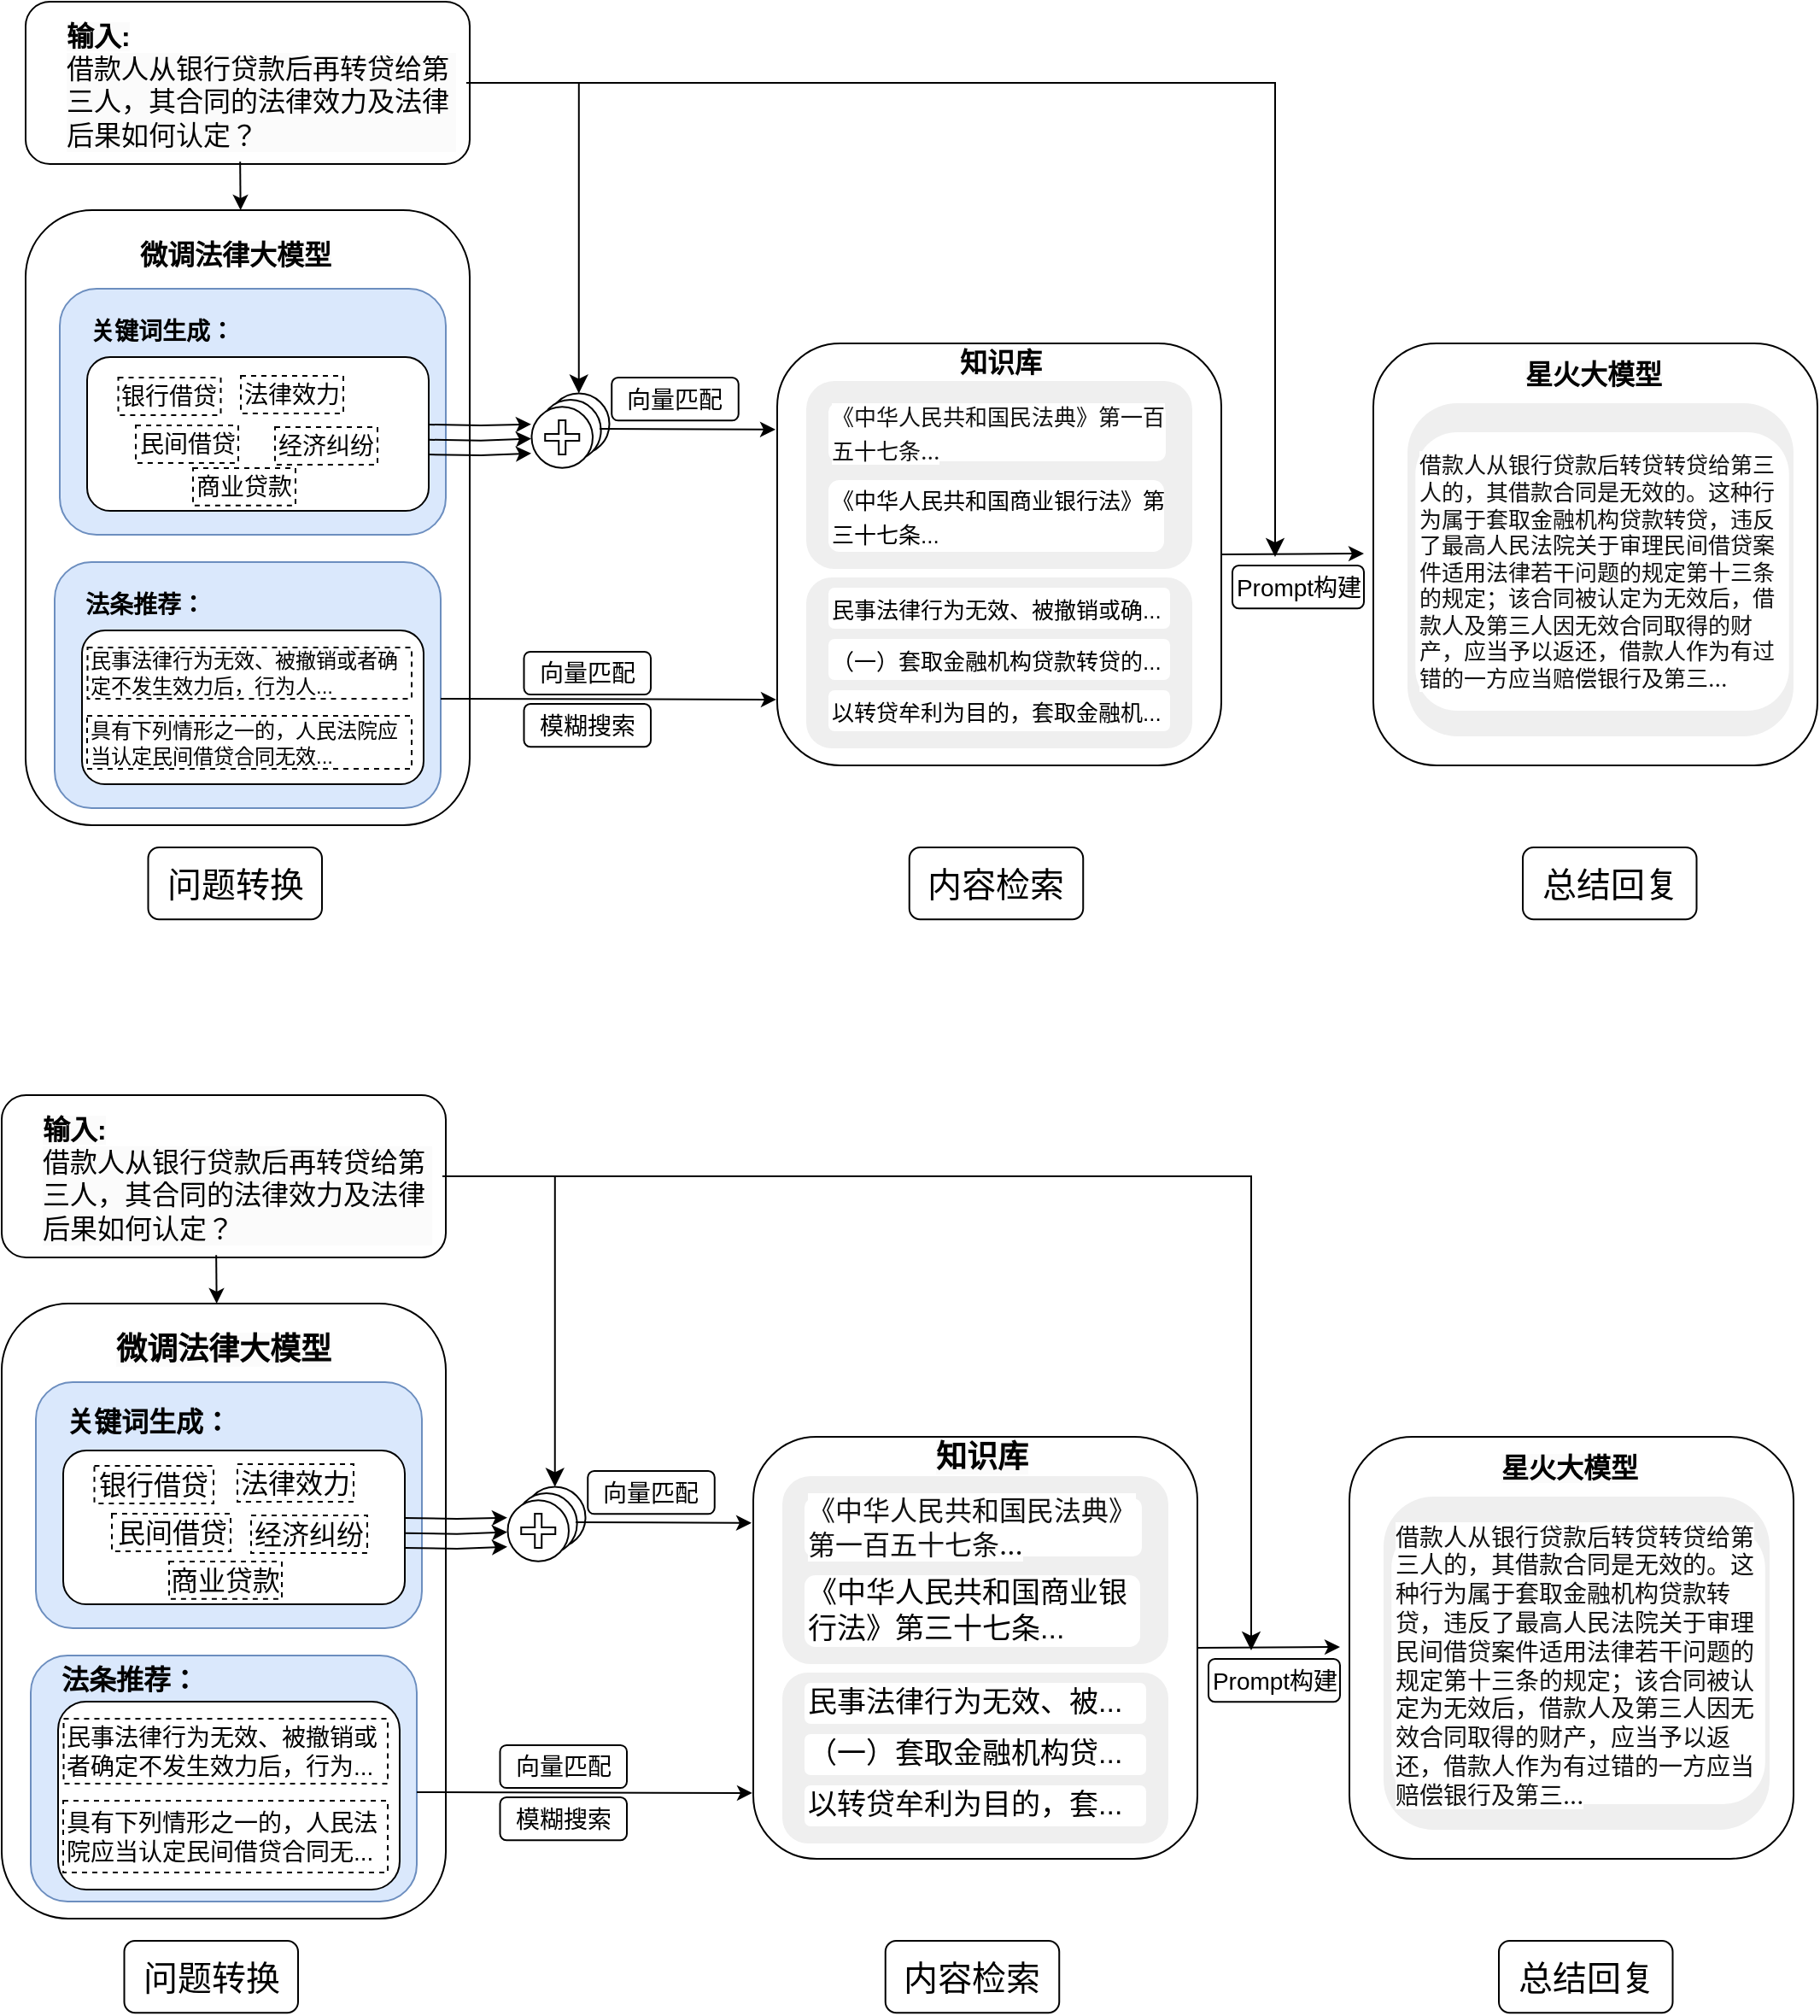<mxfile version="22.1.5" type="github">
  <diagram name="第 1 页" id="nlTGJhFRmkUIfn_ejTpT">
    <mxGraphModel dx="1179" dy="-1659" grid="1" gridSize="10" guides="1" tooltips="1" connect="1" arrows="1" fold="1" page="1" pageScale="1" pageWidth="827" pageHeight="1169" math="0" shadow="0">
      <root>
        <mxCell id="0" />
        <mxCell id="1" parent="0" />
        <mxCell id="XGfmZJ_rFbC4bp7J-RZ3-1" value="" style="ellipse;whiteSpace=wrap;html=1;aspect=fixed;" vertex="1" parent="1">
          <mxGeometry x="886" y="3559.25" width="35.75" height="35.75" as="geometry" />
        </mxCell>
        <mxCell id="XGfmZJ_rFbC4bp7J-RZ3-2" value="" style="ellipse;whiteSpace=wrap;html=1;aspect=fixed;" vertex="1" parent="1">
          <mxGeometry x="881.07" y="3563.03" width="35.75" height="35.75" as="geometry" />
        </mxCell>
        <mxCell id="XGfmZJ_rFbC4bp7J-RZ3-3" value="" style="rounded=1;whiteSpace=wrap;html=1;fontSize=16;align=left;" vertex="1" parent="1">
          <mxGeometry x="580" y="3330" width="260" height="95" as="geometry" />
        </mxCell>
        <mxCell id="XGfmZJ_rFbC4bp7J-RZ3-4" value="&lt;span style=&quot;color: rgb(0, 0, 0); font-family: Helvetica; font-size: 16px; font-style: normal; font-variant-ligatures: normal; font-variant-caps: normal; letter-spacing: normal; orphans: 2; text-align: left; text-indent: 0px; text-transform: none; widows: 2; word-spacing: 0px; -webkit-text-stroke-width: 0px; background-color: rgb(251, 251, 251); text-decoration-thickness: initial; text-decoration-style: initial; text-decoration-color: initial; float: none; display: inline !important;&quot;&gt;&lt;b&gt;输入:&lt;/b&gt;&lt;/span&gt;&lt;br style=&quot;border-color: var(--border-color); color: rgb(0, 0, 0); font-family: Helvetica; font-size: 16px; font-style: normal; font-variant-ligatures: normal; font-variant-caps: normal; font-weight: 400; letter-spacing: normal; orphans: 2; text-align: left; text-indent: 0px; text-transform: none; widows: 2; word-spacing: 0px; -webkit-text-stroke-width: 0px; background-color: rgb(251, 251, 251); text-decoration-thickness: initial; text-decoration-style: initial; text-decoration-color: initial;&quot;&gt;&lt;div style=&quot;border-color: var(--border-color); color: rgb(0, 0, 0); font-family: Helvetica; font-size: 16px; font-style: normal; font-variant-ligatures: normal; font-variant-caps: normal; font-weight: 400; letter-spacing: normal; orphans: 2; text-align: left; text-indent: 0px; text-transform: none; widows: 2; word-spacing: 0px; -webkit-text-stroke-width: 0px; background-color: rgb(251, 251, 251); text-decoration-thickness: initial; text-decoration-style: initial; text-decoration-color: initial;&quot;&gt;&lt;span style=&quot;border-color: var(--border-color); background-color: initial;&quot;&gt;借款人从银行贷款后再转贷给第三人，其合同的法律效力及法律后果如何认定？&lt;/span&gt;&lt;/div&gt;" style="text;whiteSpace=wrap;html=1;" vertex="1" parent="1">
          <mxGeometry x="602" y="3334" width="230" height="81" as="geometry" />
        </mxCell>
        <mxCell id="XGfmZJ_rFbC4bp7J-RZ3-5" value="" style="rounded=1;whiteSpace=wrap;html=1;fontSize=16;align=left;" vertex="1" parent="1">
          <mxGeometry x="580" y="3452" width="260" height="360" as="geometry" />
        </mxCell>
        <mxCell id="XGfmZJ_rFbC4bp7J-RZ3-6" value="&lt;span style=&quot;color: rgb(0, 0, 0); font-family: Helvetica; font-size: 16px; font-style: normal; font-variant-ligatures: normal; font-variant-caps: normal; letter-spacing: normal; orphans: 2; text-align: left; text-indent: 0px; text-transform: none; widows: 2; word-spacing: 0px; -webkit-text-stroke-width: 0px; background-color: rgb(251, 251, 251); text-decoration-thickness: initial; text-decoration-style: initial; text-decoration-color: initial; float: none; display: inline !important;&quot;&gt;&lt;b style=&quot;font-size: 16px;&quot;&gt;微调法律大模型&lt;br style=&quot;font-size: 16px;&quot;&gt;&lt;/b&gt;&lt;/span&gt;" style="text;whiteSpace=wrap;html=1;fontSize=16;" vertex="1" parent="1">
          <mxGeometry x="644.5" y="3462" width="121" height="35" as="geometry" />
        </mxCell>
        <mxCell id="XGfmZJ_rFbC4bp7J-RZ3-7" value="" style="rounded=1;whiteSpace=wrap;html=1;fontSize=16;align=left;fillColor=#dae8fc;strokeColor=#6c8ebf;" vertex="1" parent="1">
          <mxGeometry x="600" y="3498" width="226" height="144" as="geometry" />
        </mxCell>
        <mxCell id="XGfmZJ_rFbC4bp7J-RZ3-8" value="&lt;span style=&quot;color: rgb(0, 0, 0); font-family: Helvetica; font-size: 14px; font-style: normal; font-variant-ligatures: normal; font-variant-caps: normal; letter-spacing: normal; orphans: 2; text-align: left; text-indent: 0px; text-transform: none; widows: 2; word-spacing: 0px; -webkit-text-stroke-width: 0px; text-decoration-thickness: initial; text-decoration-style: initial; text-decoration-color: initial; float: none; display: inline !important;&quot;&gt;&lt;b style=&quot;font-size: 14px;&quot;&gt;关键词生成：&lt;br style=&quot;font-size: 14px;&quot;&gt;&lt;/b&gt;&lt;/span&gt;" style="text;whiteSpace=wrap;html=1;fontSize=14;labelBackgroundColor=none;" vertex="1" parent="1">
          <mxGeometry x="616" y="3508" width="90" height="30" as="geometry" />
        </mxCell>
        <mxCell id="XGfmZJ_rFbC4bp7J-RZ3-9" style="edgeStyle=orthogonalEdgeStyle;rounded=0;orthogonalLoop=1;jettySize=auto;html=1;exitX=1;exitY=0.25;exitDx=0;exitDy=0;" edge="1" parent="1">
          <mxGeometry relative="1" as="geometry">
            <mxPoint x="876" y="3577.333" as="targetPoint" />
            <mxPoint x="816" y="3577.5" as="sourcePoint" />
          </mxGeometry>
        </mxCell>
        <mxCell id="XGfmZJ_rFbC4bp7J-RZ3-10" value="" style="rounded=1;whiteSpace=wrap;html=1;fontSize=16;align=left;" vertex="1" parent="1">
          <mxGeometry x="616" y="3538" width="200" height="90" as="geometry" />
        </mxCell>
        <mxCell id="XGfmZJ_rFbC4bp7J-RZ3-11" value="银行借贷" style="rounded=0;whiteSpace=wrap;html=1;dashed=1;fontSize=14;" vertex="1" parent="1">
          <mxGeometry x="634.25" y="3550.03" width="60" height="21.94" as="geometry" />
        </mxCell>
        <mxCell id="XGfmZJ_rFbC4bp7J-RZ3-12" value="法律效力" style="rounded=0;whiteSpace=wrap;html=1;dashed=1;fontSize=14;" vertex="1" parent="1">
          <mxGeometry x="706" y="3549.03" width="60" height="21.94" as="geometry" />
        </mxCell>
        <mxCell id="XGfmZJ_rFbC4bp7J-RZ3-13" value="民间借贷" style="rounded=0;whiteSpace=wrap;html=1;dashed=1;fontSize=14;" vertex="1" parent="1">
          <mxGeometry x="644.5" y="3578" width="60" height="21.94" as="geometry" />
        </mxCell>
        <mxCell id="XGfmZJ_rFbC4bp7J-RZ3-14" value="经济纠纷" style="rounded=0;whiteSpace=wrap;html=1;dashed=1;fontSize=14;" vertex="1" parent="1">
          <mxGeometry x="726" y="3579" width="60" height="21.94" as="geometry" />
        </mxCell>
        <mxCell id="XGfmZJ_rFbC4bp7J-RZ3-15" value="" style="rounded=1;whiteSpace=wrap;html=1;fontSize=16;align=left;fillColor=#dae8fc;strokeColor=#6c8ebf;" vertex="1" parent="1">
          <mxGeometry x="597" y="3658" width="226" height="144" as="geometry" />
        </mxCell>
        <mxCell id="XGfmZJ_rFbC4bp7J-RZ3-16" value="&lt;span style=&quot;color: rgb(0, 0, 0); font-family: Helvetica; font-size: 14px; font-style: normal; font-variant-ligatures: normal; font-variant-caps: normal; letter-spacing: normal; orphans: 2; text-align: left; text-indent: 0px; text-transform: none; widows: 2; word-spacing: 0px; -webkit-text-stroke-width: 0px; text-decoration-thickness: initial; text-decoration-style: initial; text-decoration-color: initial; float: none; display: inline !important;&quot;&gt;&lt;b style=&quot;font-size: 14px;&quot;&gt;法条推荐：&lt;br style=&quot;font-size: 14px;&quot;&gt;&lt;/b&gt;&lt;/span&gt;" style="text;whiteSpace=wrap;html=1;fontSize=14;labelBackgroundColor=none;" vertex="1" parent="1">
          <mxGeometry x="613" y="3668" width="90" height="30" as="geometry" />
        </mxCell>
        <mxCell id="XGfmZJ_rFbC4bp7J-RZ3-17" value="" style="rounded=1;whiteSpace=wrap;html=1;fontSize=16;align=left;" vertex="1" parent="1">
          <mxGeometry x="613" y="3698" width="200" height="90" as="geometry" />
        </mxCell>
        <mxCell id="XGfmZJ_rFbC4bp7J-RZ3-18" value="民事法律行为无效、被撤销或者确定不发生效力后，行为人..." style="rounded=0;whiteSpace=wrap;html=1;dashed=1;fontSize=12;align=left;" vertex="1" parent="1">
          <mxGeometry x="616.25" y="3708" width="189.75" height="30" as="geometry" />
        </mxCell>
        <mxCell id="XGfmZJ_rFbC4bp7J-RZ3-19" value="具有下列情形之一的，人民法院应当认定民间借贷合同无效..." style="rounded=0;whiteSpace=wrap;html=1;dashed=1;fontSize=12;align=left;" vertex="1" parent="1">
          <mxGeometry x="616" y="3748" width="190" height="31" as="geometry" />
        </mxCell>
        <mxCell id="XGfmZJ_rFbC4bp7J-RZ3-20" value="商业贷款" style="rounded=0;whiteSpace=wrap;html=1;dashed=1;fontSize=14;" vertex="1" parent="1">
          <mxGeometry x="678" y="3602.94" width="60" height="21.94" as="geometry" />
        </mxCell>
        <mxCell id="XGfmZJ_rFbC4bp7J-RZ3-21" value="" style="rounded=1;whiteSpace=wrap;html=1;fontSize=16;align=left;" vertex="1" parent="1">
          <mxGeometry x="1020" y="3530" width="260" height="247" as="geometry" />
        </mxCell>
        <mxCell id="XGfmZJ_rFbC4bp7J-RZ3-22" value="&lt;span style=&quot;color: rgb(0, 0, 0); font-family: Helvetica; font-size: 16px; font-style: normal; font-variant-ligatures: normal; font-variant-caps: normal; letter-spacing: normal; orphans: 2; text-align: left; text-indent: 0px; text-transform: none; widows: 2; word-spacing: 0px; -webkit-text-stroke-width: 0px; background-color: rgb(251, 251, 251); text-decoration-thickness: initial; text-decoration-style: initial; text-decoration-color: initial; float: none; display: inline !important;&quot;&gt;&lt;b style=&quot;font-size: 16px;&quot;&gt;知识库&lt;br style=&quot;font-size: 16px;&quot;&gt;&lt;/b&gt;&lt;/span&gt;" style="text;whiteSpace=wrap;html=1;fontSize=16;" vertex="1" parent="1">
          <mxGeometry x="1124.75" y="3525" width="56.5" height="35" as="geometry" />
        </mxCell>
        <mxCell id="XGfmZJ_rFbC4bp7J-RZ3-23" value="" style="rounded=1;whiteSpace=wrap;html=1;fontSize=16;align=left;fillColor=#efefef;strokeColor=none;" vertex="1" parent="1">
          <mxGeometry x="1037" y="3552" width="226" height="110" as="geometry" />
        </mxCell>
        <mxCell id="XGfmZJ_rFbC4bp7J-RZ3-24" value="&lt;font style=&quot;font-size: 13px;&quot;&gt;&lt;span style=&quot;color: rgb(18, 18, 18); font-family: -apple-system, BlinkMacSystemFont, &amp;quot;Helvetica Neue&amp;quot;, &amp;quot;PingFang SC&amp;quot;, &amp;quot;Microsoft YaHei&amp;quot;, &amp;quot;Source Han Sans SC&amp;quot;, &amp;quot;Noto Sans CJK SC&amp;quot;, &amp;quot;WenQuanYi Micro Hei&amp;quot;, sans-serif; font-style: normal; font-variant-ligatures: normal; font-variant-caps: normal; font-weight: 400; letter-spacing: normal; orphans: 2; text-align: start; text-indent: 0px; text-transform: none; widows: 2; word-spacing: 0px; -webkit-text-stroke-width: 0px; background-color: rgb(255, 255, 255); text-decoration-thickness: initial; text-decoration-style: initial; text-decoration-color: initial; float: none; display: inline !important;&quot;&gt;《中华人民共和国民法典》第一百五十七条...&lt;/span&gt;&lt;br&gt;&lt;/font&gt;" style="rounded=1;whiteSpace=wrap;html=1;fontSize=16;align=left;strokeColor=none;" vertex="1" parent="1">
          <mxGeometry x="1050" y="3565" width="197.5" height="34" as="geometry" />
        </mxCell>
        <mxCell id="XGfmZJ_rFbC4bp7J-RZ3-25" value="" style="ellipse;whiteSpace=wrap;html=1;aspect=fixed;" vertex="1" parent="1">
          <mxGeometry x="876.25" y="3567.12" width="35.75" height="35.75" as="geometry" />
        </mxCell>
        <mxCell id="XGfmZJ_rFbC4bp7J-RZ3-26" value="" style="edgeStyle=segmentEdgeStyle;endArrow=classic;html=1;curved=0;rounded=0;endSize=8;startSize=8;exitX=1;exitY=0.5;exitDx=0;exitDy=0;entryX=0.5;entryY=0;entryDx=0;entryDy=0;" edge="1" parent="1" source="XGfmZJ_rFbC4bp7J-RZ3-3" target="XGfmZJ_rFbC4bp7J-RZ3-1">
          <mxGeometry width="50" height="50" relative="1" as="geometry">
            <mxPoint x="846" y="3292" as="sourcePoint" />
            <mxPoint x="896" y="3502" as="targetPoint" />
          </mxGeometry>
        </mxCell>
        <mxCell id="XGfmZJ_rFbC4bp7J-RZ3-27" style="edgeStyle=orthogonalEdgeStyle;rounded=0;orthogonalLoop=1;jettySize=auto;html=1;exitX=1;exitY=0.25;exitDx=0;exitDy=0;" edge="1" parent="1">
          <mxGeometry relative="1" as="geometry">
            <mxPoint x="876" y="3585.703" as="targetPoint" />
            <mxPoint x="816" y="3586.37" as="sourcePoint" />
          </mxGeometry>
        </mxCell>
        <mxCell id="XGfmZJ_rFbC4bp7J-RZ3-28" style="edgeStyle=orthogonalEdgeStyle;rounded=0;orthogonalLoop=1;jettySize=auto;html=1;exitX=1;exitY=0.25;exitDx=0;exitDy=0;" edge="1" parent="1">
          <mxGeometry relative="1" as="geometry">
            <mxPoint x="876" y="3594.363" as="targetPoint" />
            <mxPoint x="816" y="3595.03" as="sourcePoint" />
          </mxGeometry>
        </mxCell>
        <mxCell id="XGfmZJ_rFbC4bp7J-RZ3-29" value="" style="shape=cross;whiteSpace=wrap;html=1;" vertex="1" parent="1">
          <mxGeometry x="884.12" y="3575" width="20" height="20" as="geometry" />
        </mxCell>
        <mxCell id="XGfmZJ_rFbC4bp7J-RZ3-30" value="&lt;font style=&quot;font-size: 13px;&quot;&gt;《中华人民共和国商业银行法》第三十七条...&lt;br&gt;&lt;/font&gt;" style="rounded=1;whiteSpace=wrap;html=1;fontSize=16;align=left;strokeColor=none;" vertex="1" parent="1">
          <mxGeometry x="1050" y="3609.97" width="196.5" height="42.03" as="geometry" />
        </mxCell>
        <mxCell id="XGfmZJ_rFbC4bp7J-RZ3-31" value="" style="endArrow=classic;html=1;rounded=0;entryX=-0.002;entryY=0.844;entryDx=0;entryDy=0;entryPerimeter=0;" edge="1" parent="1" target="XGfmZJ_rFbC4bp7J-RZ3-21">
          <mxGeometry width="50" height="50" relative="1" as="geometry">
            <mxPoint x="823" y="3738" as="sourcePoint" />
            <mxPoint x="1016" y="3738" as="targetPoint" />
          </mxGeometry>
        </mxCell>
        <mxCell id="XGfmZJ_rFbC4bp7J-RZ3-32" value="向量匹配" style="rounded=1;whiteSpace=wrap;html=1;fontSize=14;" vertex="1" parent="1">
          <mxGeometry x="923.12" y="3550.03" width="74.25" height="25.12" as="geometry" />
        </mxCell>
        <mxCell id="XGfmZJ_rFbC4bp7J-RZ3-33" value="向量匹配" style="rounded=1;whiteSpace=wrap;html=1;fontSize=14;" vertex="1" parent="1">
          <mxGeometry x="871.75" y="3710.44" width="74.25" height="25.12" as="geometry" />
        </mxCell>
        <mxCell id="XGfmZJ_rFbC4bp7J-RZ3-34" value="模糊搜索" style="rounded=1;whiteSpace=wrap;html=1;fontSize=14;" vertex="1" parent="1">
          <mxGeometry x="871.75" y="3741" width="74.25" height="25.12" as="geometry" />
        </mxCell>
        <mxCell id="XGfmZJ_rFbC4bp7J-RZ3-35" value="" style="rounded=1;whiteSpace=wrap;html=1;fontSize=16;align=left;fillColor=#efefef;strokeColor=none;" vertex="1" parent="1">
          <mxGeometry x="1037" y="3667" width="226" height="100" as="geometry" />
        </mxCell>
        <mxCell id="XGfmZJ_rFbC4bp7J-RZ3-36" value="&lt;font style=&quot;font-size: 13px;&quot;&gt;以转贷牟利为目的，套取金融机...&lt;br&gt;&lt;/font&gt;" style="rounded=1;whiteSpace=wrap;html=1;fontSize=16;align=left;strokeColor=none;" vertex="1" parent="1">
          <mxGeometry x="1050" y="3733" width="200" height="24" as="geometry" />
        </mxCell>
        <mxCell id="XGfmZJ_rFbC4bp7J-RZ3-37" value="&lt;font style=&quot;font-size: 13px;&quot;&gt;（一）套取金融机构贷款转贷的...&lt;br&gt;&lt;/font&gt;" style="rounded=1;whiteSpace=wrap;html=1;fontSize=16;align=left;strokeColor=none;" vertex="1" parent="1">
          <mxGeometry x="1050" y="3703" width="200" height="24" as="geometry" />
        </mxCell>
        <mxCell id="XGfmZJ_rFbC4bp7J-RZ3-38" value="" style="endArrow=classic;html=1;rounded=0;" edge="1" parent="1">
          <mxGeometry width="50" height="50" relative="1" as="geometry">
            <mxPoint x="916" y="3580" as="sourcePoint" />
            <mxPoint x="1019" y="3580.4" as="targetPoint" />
          </mxGeometry>
        </mxCell>
        <mxCell id="XGfmZJ_rFbC4bp7J-RZ3-39" value="" style="endArrow=classic;html=1;rounded=0;entryX=0.484;entryY=0;entryDx=0;entryDy=0;exitX=0.483;exitY=0.986;exitDx=0;exitDy=0;entryPerimeter=0;exitPerimeter=0;" edge="1" parent="1" source="XGfmZJ_rFbC4bp7J-RZ3-3" target="XGfmZJ_rFbC4bp7J-RZ3-5">
          <mxGeometry width="50" height="50" relative="1" as="geometry">
            <mxPoint x="687" y="3432.62" as="sourcePoint" />
            <mxPoint x="883" y="3431.62" as="targetPoint" />
          </mxGeometry>
        </mxCell>
        <mxCell id="XGfmZJ_rFbC4bp7J-RZ3-40" value="" style="edgeStyle=segmentEdgeStyle;endArrow=classic;html=1;curved=0;rounded=0;endSize=8;startSize=8;exitX=1;exitY=0.5;exitDx=0;exitDy=0;" edge="1" parent="1">
          <mxGeometry width="50" height="50" relative="1" as="geometry">
            <mxPoint x="838" y="3377.5" as="sourcePoint" />
            <mxPoint x="1311.5" y="3655" as="targetPoint" />
            <Array as="points">
              <mxPoint x="1311.5" y="3378" />
            </Array>
          </mxGeometry>
        </mxCell>
        <mxCell id="XGfmZJ_rFbC4bp7J-RZ3-41" value="问题转换" style="rounded=1;whiteSpace=wrap;html=1;fontSize=20;" vertex="1" parent="1">
          <mxGeometry x="651.75" y="3825" width="101.75" height="42.12" as="geometry" />
        </mxCell>
        <mxCell id="XGfmZJ_rFbC4bp7J-RZ3-42" value="" style="rounded=1;whiteSpace=wrap;html=1;fontSize=16;align=left;" vertex="1" parent="1">
          <mxGeometry x="1369" y="3530" width="260" height="247" as="geometry" />
        </mxCell>
        <mxCell id="XGfmZJ_rFbC4bp7J-RZ3-43" value="&lt;span style=&quot;color: rgb(0, 0, 0); font-family: Helvetica; font-size: 16px; font-style: normal; font-variant-ligatures: normal; font-variant-caps: normal; letter-spacing: normal; orphans: 2; text-align: left; text-indent: 0px; text-transform: none; widows: 2; word-spacing: 0px; -webkit-text-stroke-width: 0px; background-color: rgb(251, 251, 251); text-decoration-thickness: initial; text-decoration-style: initial; text-decoration-color: initial; float: none; display: inline !important;&quot;&gt;&lt;b style=&quot;font-size: 16px;&quot;&gt;星火大模型&lt;br style=&quot;font-size: 16px;&quot;&gt;&lt;/b&gt;&lt;/span&gt;" style="text;whiteSpace=wrap;html=1;fontSize=16;" vertex="1" parent="1">
          <mxGeometry x="1456.37" y="3532.12" width="85.25" height="35" as="geometry" />
        </mxCell>
        <mxCell id="XGfmZJ_rFbC4bp7J-RZ3-44" value="" style="rounded=1;whiteSpace=wrap;html=1;fontSize=16;align=left;fillColor=#efefef;strokeColor=none;" vertex="1" parent="1">
          <mxGeometry x="1389" y="3565" width="226" height="195" as="geometry" />
        </mxCell>
        <mxCell id="XGfmZJ_rFbC4bp7J-RZ3-45" value="&lt;font style=&quot;font-size: 13px;&quot;&gt;&lt;span style=&quot;color: rgb(18, 18, 18); font-family: -apple-system, BlinkMacSystemFont, &amp;quot;Helvetica Neue&amp;quot;, &amp;quot;PingFang SC&amp;quot;, &amp;quot;Microsoft YaHei&amp;quot;, &amp;quot;Source Han Sans SC&amp;quot;, &amp;quot;Noto Sans CJK SC&amp;quot;, &amp;quot;WenQuanYi Micro Hei&amp;quot;, sans-serif; font-style: normal; font-variant-ligatures: normal; font-variant-caps: normal; font-weight: 400; letter-spacing: normal; orphans: 2; text-align: start; text-indent: 0px; text-transform: none; widows: 2; word-spacing: 0px; -webkit-text-stroke-width: 0px; background-color: rgb(255, 255, 255); text-decoration-thickness: initial; text-decoration-style: initial; text-decoration-color: initial; float: none; font-size: 13px; display: inline !important;&quot;&gt;借款人从银行贷款后转贷转贷给第三人的，其借款合同是无效的。这种行为属于套取金融机构贷款转贷，违反了最高人民法院关于审理民间借贷案件适用法律若干问题的规定第十三条的规定；该合同被认定为无效后，借款人及第三人因无效合同取得的财产，应当予以返还，借款人作为有过错的一方应当赔偿银行及第三...&lt;/span&gt;&lt;br style=&quot;font-size: 13px;&quot;&gt;&lt;/font&gt;" style="rounded=1;whiteSpace=wrap;html=1;fontSize=13;align=left;strokeColor=none;" vertex="1" parent="1">
          <mxGeometry x="1393.62" y="3582" width="218.75" height="163" as="geometry" />
        </mxCell>
        <mxCell id="XGfmZJ_rFbC4bp7J-RZ3-46" value="&lt;font style=&quot;font-size: 13px;&quot;&gt;民事法律行为无效、被撤销或确...&lt;br&gt;&lt;/font&gt;" style="rounded=1;whiteSpace=wrap;html=1;fontSize=16;align=left;strokeColor=none;" vertex="1" parent="1">
          <mxGeometry x="1050" y="3673" width="200" height="24" as="geometry" />
        </mxCell>
        <mxCell id="XGfmZJ_rFbC4bp7J-RZ3-47" value="" style="endArrow=classic;html=1;rounded=0;exitX=1;exitY=0.5;exitDx=0;exitDy=0;" edge="1" parent="1" source="XGfmZJ_rFbC4bp7J-RZ3-21">
          <mxGeometry width="50" height="50" relative="1" as="geometry">
            <mxPoint x="1283.5" y="3653" as="sourcePoint" />
            <mxPoint x="1363.5" y="3653" as="targetPoint" />
          </mxGeometry>
        </mxCell>
        <mxCell id="XGfmZJ_rFbC4bp7J-RZ3-48" value="内容检索" style="rounded=1;whiteSpace=wrap;html=1;fontSize=20;" vertex="1" parent="1">
          <mxGeometry x="1097.37" y="3825" width="101.75" height="42.12" as="geometry" />
        </mxCell>
        <mxCell id="XGfmZJ_rFbC4bp7J-RZ3-49" value="总结回复" style="rounded=1;whiteSpace=wrap;html=1;fontSize=20;" vertex="1" parent="1">
          <mxGeometry x="1456.5" y="3825" width="101.75" height="42.12" as="geometry" />
        </mxCell>
        <mxCell id="XGfmZJ_rFbC4bp7J-RZ3-50" value="Prompt构建" style="rounded=1;whiteSpace=wrap;html=1;fontSize=14;" vertex="1" parent="1">
          <mxGeometry x="1286.5" y="3660" width="77" height="25.12" as="geometry" />
        </mxCell>
        <mxCell id="XGfmZJ_rFbC4bp7J-RZ3-51" value="" style="ellipse;whiteSpace=wrap;html=1;aspect=fixed;" vertex="1" parent="1">
          <mxGeometry x="872" y="4199.25" width="35.75" height="35.75" as="geometry" />
        </mxCell>
        <mxCell id="XGfmZJ_rFbC4bp7J-RZ3-52" value="" style="ellipse;whiteSpace=wrap;html=1;aspect=fixed;" vertex="1" parent="1">
          <mxGeometry x="867.07" y="4203.03" width="35.75" height="35.75" as="geometry" />
        </mxCell>
        <mxCell id="XGfmZJ_rFbC4bp7J-RZ3-53" value="" style="rounded=1;whiteSpace=wrap;html=1;fontSize=16;align=left;" vertex="1" parent="1">
          <mxGeometry x="566" y="3970" width="260" height="95" as="geometry" />
        </mxCell>
        <mxCell id="XGfmZJ_rFbC4bp7J-RZ3-54" value="&lt;span style=&quot;color: rgb(0, 0, 0); font-family: Helvetica; font-size: 16px; font-style: normal; font-variant-ligatures: normal; font-variant-caps: normal; letter-spacing: normal; orphans: 2; text-align: left; text-indent: 0px; text-transform: none; widows: 2; word-spacing: 0px; -webkit-text-stroke-width: 0px; background-color: rgb(251, 251, 251); text-decoration-thickness: initial; text-decoration-style: initial; text-decoration-color: initial; float: none; display: inline !important;&quot;&gt;&lt;b style=&quot;font-size: 16px;&quot;&gt;输入:&lt;/b&gt;&lt;/span&gt;&lt;br style=&quot;border-color: var(--border-color); color: rgb(0, 0, 0); font-family: Helvetica; font-size: 16px; font-style: normal; font-variant-ligatures: normal; font-variant-caps: normal; font-weight: 400; letter-spacing: normal; orphans: 2; text-align: left; text-indent: 0px; text-transform: none; widows: 2; word-spacing: 0px; -webkit-text-stroke-width: 0px; background-color: rgb(251, 251, 251); text-decoration-thickness: initial; text-decoration-style: initial; text-decoration-color: initial;&quot;&gt;&lt;div style=&quot;border-color: var(--border-color); color: rgb(0, 0, 0); font-family: Helvetica; font-size: 16px; font-style: normal; font-variant-ligatures: normal; font-variant-caps: normal; font-weight: 400; letter-spacing: normal; orphans: 2; text-align: left; text-indent: 0px; text-transform: none; widows: 2; word-spacing: 0px; -webkit-text-stroke-width: 0px; background-color: rgb(251, 251, 251); text-decoration-thickness: initial; text-decoration-style: initial; text-decoration-color: initial;&quot;&gt;&lt;span style=&quot;border-color: var(--border-color); background-color: initial; font-size: 16px;&quot;&gt;借款人从银行贷款后再转贷给第三人，其合同的法律效力及法律后果如何认定？&lt;/span&gt;&lt;/div&gt;" style="text;whiteSpace=wrap;html=1;fontSize=16;" vertex="1" parent="1">
          <mxGeometry x="588" y="3974" width="230" height="81" as="geometry" />
        </mxCell>
        <mxCell id="XGfmZJ_rFbC4bp7J-RZ3-55" value="" style="rounded=1;whiteSpace=wrap;html=1;fontSize=16;align=left;" vertex="1" parent="1">
          <mxGeometry x="566" y="4092" width="260" height="360" as="geometry" />
        </mxCell>
        <mxCell id="XGfmZJ_rFbC4bp7J-RZ3-56" value="&lt;span style=&quot;color: rgb(0, 0, 0); font-family: Helvetica; font-size: 18px; font-style: normal; font-variant-ligatures: normal; font-variant-caps: normal; letter-spacing: normal; orphans: 2; text-align: left; text-indent: 0px; text-transform: none; widows: 2; word-spacing: 0px; -webkit-text-stroke-width: 0px; background-color: rgb(251, 251, 251); text-decoration-thickness: initial; text-decoration-style: initial; text-decoration-color: initial; float: none; display: inline !important;&quot;&gt;&lt;b style=&quot;font-size: 18px;&quot;&gt;微调法律大模型&lt;br style=&quot;font-size: 18px;&quot;&gt;&lt;/b&gt;&lt;/span&gt;" style="text;whiteSpace=wrap;html=1;fontSize=18;" vertex="1" parent="1">
          <mxGeometry x="630.5" y="4102" width="139.5" height="35" as="geometry" />
        </mxCell>
        <mxCell id="XGfmZJ_rFbC4bp7J-RZ3-57" value="" style="rounded=1;whiteSpace=wrap;html=1;fontSize=16;align=left;fillColor=#dae8fc;strokeColor=#6c8ebf;" vertex="1" parent="1">
          <mxGeometry x="586" y="4138" width="226" height="144" as="geometry" />
        </mxCell>
        <mxCell id="XGfmZJ_rFbC4bp7J-RZ3-58" value="&lt;span style=&quot;color: rgb(0, 0, 0); font-family: Helvetica; font-size: 16px; font-style: normal; font-variant-ligatures: normal; font-variant-caps: normal; letter-spacing: normal; orphans: 2; text-align: left; text-indent: 0px; text-transform: none; widows: 2; word-spacing: 0px; -webkit-text-stroke-width: 0px; text-decoration-thickness: initial; text-decoration-style: initial; text-decoration-color: initial; float: none; display: inline !important;&quot;&gt;&lt;b style=&quot;font-size: 16px;&quot;&gt;关键词生成：&lt;br style=&quot;font-size: 16px;&quot;&gt;&lt;/b&gt;&lt;/span&gt;" style="text;whiteSpace=wrap;html=1;fontSize=16;labelBackgroundColor=none;" vertex="1" parent="1">
          <mxGeometry x="602" y="4145" width="98" height="30" as="geometry" />
        </mxCell>
        <mxCell id="XGfmZJ_rFbC4bp7J-RZ3-59" style="edgeStyle=orthogonalEdgeStyle;rounded=0;orthogonalLoop=1;jettySize=auto;html=1;exitX=1;exitY=0.25;exitDx=0;exitDy=0;" edge="1" parent="1">
          <mxGeometry relative="1" as="geometry">
            <mxPoint x="862" y="4217.333" as="targetPoint" />
            <mxPoint x="802" y="4217.5" as="sourcePoint" />
          </mxGeometry>
        </mxCell>
        <mxCell id="XGfmZJ_rFbC4bp7J-RZ3-60" value="" style="rounded=1;whiteSpace=wrap;html=1;fontSize=16;align=left;" vertex="1" parent="1">
          <mxGeometry x="602" y="4178" width="200" height="90" as="geometry" />
        </mxCell>
        <mxCell id="XGfmZJ_rFbC4bp7J-RZ3-61" value="银行借贷" style="rounded=0;whiteSpace=wrap;html=1;dashed=1;fontSize=16;" vertex="1" parent="1">
          <mxGeometry x="620.25" y="4187.03" width="69.75" height="21.94" as="geometry" />
        </mxCell>
        <mxCell id="XGfmZJ_rFbC4bp7J-RZ3-62" value="法律效力" style="rounded=0;whiteSpace=wrap;html=1;dashed=1;fontSize=16;" vertex="1" parent="1">
          <mxGeometry x="704" y="4186.03" width="68" height="21.94" as="geometry" />
        </mxCell>
        <mxCell id="XGfmZJ_rFbC4bp7J-RZ3-63" value="民间借贷" style="rounded=0;whiteSpace=wrap;html=1;dashed=1;fontSize=16;" vertex="1" parent="1">
          <mxGeometry x="630.5" y="4215" width="69.5" height="21.94" as="geometry" />
        </mxCell>
        <mxCell id="XGfmZJ_rFbC4bp7J-RZ3-64" value="经济纠纷" style="rounded=0;whiteSpace=wrap;html=1;dashed=1;fontSize=16;" vertex="1" parent="1">
          <mxGeometry x="712" y="4216" width="68" height="21.94" as="geometry" />
        </mxCell>
        <mxCell id="XGfmZJ_rFbC4bp7J-RZ3-65" value="" style="rounded=1;whiteSpace=wrap;html=1;fontSize=16;align=left;fillColor=#dae8fc;strokeColor=#6c8ebf;" vertex="1" parent="1">
          <mxGeometry x="583" y="4298" width="226" height="144" as="geometry" />
        </mxCell>
        <mxCell id="XGfmZJ_rFbC4bp7J-RZ3-66" value="&lt;span style=&quot;color: rgb(0, 0, 0); font-family: Helvetica; font-size: 16px; font-style: normal; font-variant-ligatures: normal; font-variant-caps: normal; letter-spacing: normal; orphans: 2; text-align: left; text-indent: 0px; text-transform: none; widows: 2; word-spacing: 0px; -webkit-text-stroke-width: 0px; text-decoration-thickness: initial; text-decoration-style: initial; text-decoration-color: initial; float: none; display: inline !important;&quot;&gt;&lt;b style=&quot;font-size: 16px;&quot;&gt;法条推荐：&lt;br style=&quot;font-size: 16px;&quot;&gt;&lt;/b&gt;&lt;/span&gt;" style="text;whiteSpace=wrap;html=1;fontSize=16;labelBackgroundColor=none;" vertex="1" parent="1">
          <mxGeometry x="599" y="4296" width="90" height="30" as="geometry" />
        </mxCell>
        <mxCell id="XGfmZJ_rFbC4bp7J-RZ3-67" value="" style="rounded=1;whiteSpace=wrap;html=1;fontSize=16;align=left;" vertex="1" parent="1">
          <mxGeometry x="599" y="4325" width="200" height="110" as="geometry" />
        </mxCell>
        <mxCell id="XGfmZJ_rFbC4bp7J-RZ3-68" value="民事法律行为无效、被撤销或者确定不发生效力后，行为..." style="rounded=0;whiteSpace=wrap;html=1;dashed=1;fontSize=14;align=left;" vertex="1" parent="1">
          <mxGeometry x="602.25" y="4335" width="189.75" height="38" as="geometry" />
        </mxCell>
        <mxCell id="XGfmZJ_rFbC4bp7J-RZ3-69" value="具有下列情形之一的，人民法院应当认定民间借贷合同无..." style="rounded=0;whiteSpace=wrap;html=1;dashed=1;fontSize=14;align=left;" vertex="1" parent="1">
          <mxGeometry x="602" y="4383" width="190" height="42" as="geometry" />
        </mxCell>
        <mxCell id="XGfmZJ_rFbC4bp7J-RZ3-70" value="商业贷款" style="rounded=0;whiteSpace=wrap;html=1;dashed=1;fontSize=16;" vertex="1" parent="1">
          <mxGeometry x="664" y="4242.94" width="66" height="21.94" as="geometry" />
        </mxCell>
        <mxCell id="XGfmZJ_rFbC4bp7J-RZ3-71" value="" style="rounded=1;whiteSpace=wrap;html=1;fontSize=16;align=left;" vertex="1" parent="1">
          <mxGeometry x="1006" y="4170" width="260" height="247" as="geometry" />
        </mxCell>
        <mxCell id="XGfmZJ_rFbC4bp7J-RZ3-72" value="&lt;span style=&quot;color: rgb(0, 0, 0); font-family: Helvetica; font-size: 18px; font-style: normal; font-variant-ligatures: normal; font-variant-caps: normal; letter-spacing: normal; orphans: 2; text-align: left; text-indent: 0px; text-transform: none; widows: 2; word-spacing: 0px; -webkit-text-stroke-width: 0px; background-color: rgb(251, 251, 251); text-decoration-thickness: initial; text-decoration-style: initial; text-decoration-color: initial; float: none; display: inline !important;&quot;&gt;&lt;b style=&quot;font-size: 18px;&quot;&gt;知识库&lt;br style=&quot;font-size: 18px;&quot;&gt;&lt;/b&gt;&lt;/span&gt;" style="text;whiteSpace=wrap;html=1;fontSize=18;" vertex="1" parent="1">
          <mxGeometry x="1110.75" y="4165" width="56.5" height="35" as="geometry" />
        </mxCell>
        <mxCell id="XGfmZJ_rFbC4bp7J-RZ3-73" value="" style="rounded=1;whiteSpace=wrap;html=1;fontSize=16;align=left;fillColor=#efefef;strokeColor=none;" vertex="1" parent="1">
          <mxGeometry x="1023" y="4193" width="226" height="110" as="geometry" />
        </mxCell>
        <mxCell id="XGfmZJ_rFbC4bp7J-RZ3-74" value="&lt;font style=&quot;font-size: 16px;&quot;&gt;&lt;span style=&quot;color: rgb(18, 18, 18); font-family: -apple-system, BlinkMacSystemFont, &amp;quot;Helvetica Neue&amp;quot;, &amp;quot;PingFang SC&amp;quot;, &amp;quot;Microsoft YaHei&amp;quot;, &amp;quot;Source Han Sans SC&amp;quot;, &amp;quot;Noto Sans CJK SC&amp;quot;, &amp;quot;WenQuanYi Micro Hei&amp;quot;, sans-serif; font-style: normal; font-variant-ligatures: normal; font-variant-caps: normal; font-weight: 400; letter-spacing: normal; orphans: 2; text-align: start; text-indent: 0px; text-transform: none; widows: 2; word-spacing: 0px; -webkit-text-stroke-width: 0px; background-color: rgb(255, 255, 255); text-decoration-thickness: initial; text-decoration-style: initial; text-decoration-color: initial; float: none; font-size: 16px; display: inline !important;&quot;&gt;《中华人民共和国民法典》第一百五十七条...&lt;/span&gt;&lt;br style=&quot;font-size: 16px;&quot;&gt;&lt;/font&gt;" style="rounded=1;whiteSpace=wrap;html=1;fontSize=16;align=left;strokeColor=none;" vertex="1" parent="1">
          <mxGeometry x="1036" y="4206" width="197.5" height="34" as="geometry" />
        </mxCell>
        <mxCell id="XGfmZJ_rFbC4bp7J-RZ3-75" value="" style="ellipse;whiteSpace=wrap;html=1;aspect=fixed;" vertex="1" parent="1">
          <mxGeometry x="862.25" y="4207.12" width="35.75" height="35.75" as="geometry" />
        </mxCell>
        <mxCell id="XGfmZJ_rFbC4bp7J-RZ3-76" value="" style="edgeStyle=segmentEdgeStyle;endArrow=classic;html=1;curved=0;rounded=0;endSize=8;startSize=8;exitX=1;exitY=0.5;exitDx=0;exitDy=0;entryX=0.5;entryY=0;entryDx=0;entryDy=0;" edge="1" source="XGfmZJ_rFbC4bp7J-RZ3-53" target="XGfmZJ_rFbC4bp7J-RZ3-51" parent="1">
          <mxGeometry width="50" height="50" relative="1" as="geometry">
            <mxPoint x="832" y="3932" as="sourcePoint" />
            <mxPoint x="882" y="4142" as="targetPoint" />
          </mxGeometry>
        </mxCell>
        <mxCell id="XGfmZJ_rFbC4bp7J-RZ3-77" style="edgeStyle=orthogonalEdgeStyle;rounded=0;orthogonalLoop=1;jettySize=auto;html=1;exitX=1;exitY=0.25;exitDx=0;exitDy=0;" edge="1" parent="1">
          <mxGeometry relative="1" as="geometry">
            <mxPoint x="862" y="4225.703" as="targetPoint" />
            <mxPoint x="802" y="4226.37" as="sourcePoint" />
          </mxGeometry>
        </mxCell>
        <mxCell id="XGfmZJ_rFbC4bp7J-RZ3-78" style="edgeStyle=orthogonalEdgeStyle;rounded=0;orthogonalLoop=1;jettySize=auto;html=1;exitX=1;exitY=0.25;exitDx=0;exitDy=0;" edge="1" parent="1">
          <mxGeometry relative="1" as="geometry">
            <mxPoint x="862" y="4234.363" as="targetPoint" />
            <mxPoint x="802" y="4235.03" as="sourcePoint" />
          </mxGeometry>
        </mxCell>
        <mxCell id="XGfmZJ_rFbC4bp7J-RZ3-79" value="" style="shape=cross;whiteSpace=wrap;html=1;" vertex="1" parent="1">
          <mxGeometry x="870.12" y="4215" width="20" height="20" as="geometry" />
        </mxCell>
        <mxCell id="XGfmZJ_rFbC4bp7J-RZ3-80" value="&lt;font style=&quot;font-size: 17px;&quot;&gt;《中华人民共和国商业银行法》第三十七条...&lt;br style=&quot;font-size: 17px;&quot;&gt;&lt;/font&gt;" style="rounded=1;whiteSpace=wrap;html=1;fontSize=17;align=left;strokeColor=none;" vertex="1" parent="1">
          <mxGeometry x="1036" y="4250.97" width="196.5" height="42.03" as="geometry" />
        </mxCell>
        <mxCell id="XGfmZJ_rFbC4bp7J-RZ3-81" value="" style="endArrow=classic;html=1;rounded=0;entryX=-0.002;entryY=0.844;entryDx=0;entryDy=0;entryPerimeter=0;" edge="1" target="XGfmZJ_rFbC4bp7J-RZ3-71" parent="1">
          <mxGeometry width="50" height="50" relative="1" as="geometry">
            <mxPoint x="809" y="4378" as="sourcePoint" />
            <mxPoint x="1002" y="4378" as="targetPoint" />
          </mxGeometry>
        </mxCell>
        <mxCell id="XGfmZJ_rFbC4bp7J-RZ3-82" value="向量匹配" style="rounded=1;whiteSpace=wrap;html=1;fontSize=14;" vertex="1" parent="1">
          <mxGeometry x="909.12" y="4190.03" width="74.25" height="25.12" as="geometry" />
        </mxCell>
        <mxCell id="XGfmZJ_rFbC4bp7J-RZ3-83" value="向量匹配" style="rounded=1;whiteSpace=wrap;html=1;fontSize=14;" vertex="1" parent="1">
          <mxGeometry x="857.75" y="4350.44" width="74.25" height="25.12" as="geometry" />
        </mxCell>
        <mxCell id="XGfmZJ_rFbC4bp7J-RZ3-84" value="模糊搜索" style="rounded=1;whiteSpace=wrap;html=1;fontSize=14;" vertex="1" parent="1">
          <mxGeometry x="857.75" y="4381" width="74.25" height="25.12" as="geometry" />
        </mxCell>
        <mxCell id="XGfmZJ_rFbC4bp7J-RZ3-85" value="" style="rounded=1;whiteSpace=wrap;html=1;fontSize=16;align=left;fillColor=#efefef;strokeColor=none;" vertex="1" parent="1">
          <mxGeometry x="1023" y="4308" width="226" height="100" as="geometry" />
        </mxCell>
        <mxCell id="XGfmZJ_rFbC4bp7J-RZ3-86" value="&lt;font style=&quot;font-size: 17px;&quot;&gt;以转贷牟利为目的，套...&lt;br style=&quot;font-size: 17px;&quot;&gt;&lt;/font&gt;" style="rounded=1;whiteSpace=wrap;html=1;fontSize=17;align=left;strokeColor=none;" vertex="1" parent="1">
          <mxGeometry x="1036" y="4374" width="200" height="24" as="geometry" />
        </mxCell>
        <mxCell id="XGfmZJ_rFbC4bp7J-RZ3-87" value="&lt;font style=&quot;font-size: 17px;&quot;&gt;（一）套取金融机构贷...&lt;br style=&quot;font-size: 17px;&quot;&gt;&lt;/font&gt;" style="rounded=1;whiteSpace=wrap;html=1;fontSize=17;align=left;strokeColor=none;" vertex="1" parent="1">
          <mxGeometry x="1036" y="4344" width="200" height="24" as="geometry" />
        </mxCell>
        <mxCell id="XGfmZJ_rFbC4bp7J-RZ3-88" value="" style="endArrow=classic;html=1;rounded=0;" edge="1" parent="1">
          <mxGeometry width="50" height="50" relative="1" as="geometry">
            <mxPoint x="902" y="4220" as="sourcePoint" />
            <mxPoint x="1005" y="4220.4" as="targetPoint" />
          </mxGeometry>
        </mxCell>
        <mxCell id="XGfmZJ_rFbC4bp7J-RZ3-89" value="" style="endArrow=classic;html=1;rounded=0;entryX=0.484;entryY=0;entryDx=0;entryDy=0;exitX=0.483;exitY=0.986;exitDx=0;exitDy=0;entryPerimeter=0;exitPerimeter=0;" edge="1" source="XGfmZJ_rFbC4bp7J-RZ3-53" target="XGfmZJ_rFbC4bp7J-RZ3-55" parent="1">
          <mxGeometry width="50" height="50" relative="1" as="geometry">
            <mxPoint x="673" y="4072.62" as="sourcePoint" />
            <mxPoint x="869" y="4071.62" as="targetPoint" />
          </mxGeometry>
        </mxCell>
        <mxCell id="XGfmZJ_rFbC4bp7J-RZ3-90" value="" style="edgeStyle=segmentEdgeStyle;endArrow=classic;html=1;curved=0;rounded=0;endSize=8;startSize=8;exitX=1;exitY=0.5;exitDx=0;exitDy=0;" edge="1" parent="1">
          <mxGeometry width="50" height="50" relative="1" as="geometry">
            <mxPoint x="824" y="4017.5" as="sourcePoint" />
            <mxPoint x="1297.5" y="4295" as="targetPoint" />
            <Array as="points">
              <mxPoint x="1297.5" y="4018" />
            </Array>
          </mxGeometry>
        </mxCell>
        <mxCell id="XGfmZJ_rFbC4bp7J-RZ3-91" value="问题转换" style="rounded=1;whiteSpace=wrap;html=1;fontSize=20;" vertex="1" parent="1">
          <mxGeometry x="637.75" y="4465" width="101.75" height="42.12" as="geometry" />
        </mxCell>
        <mxCell id="XGfmZJ_rFbC4bp7J-RZ3-92" value="" style="rounded=1;whiteSpace=wrap;html=1;fontSize=16;align=left;" vertex="1" parent="1">
          <mxGeometry x="1355" y="4170" width="260" height="247" as="geometry" />
        </mxCell>
        <mxCell id="XGfmZJ_rFbC4bp7J-RZ3-93" value="&lt;span style=&quot;color: rgb(0, 0, 0); font-family: Helvetica; font-size: 16px; font-style: normal; font-variant-ligatures: normal; font-variant-caps: normal; letter-spacing: normal; orphans: 2; text-align: left; text-indent: 0px; text-transform: none; widows: 2; word-spacing: 0px; -webkit-text-stroke-width: 0px; background-color: rgb(251, 251, 251); text-decoration-thickness: initial; text-decoration-style: initial; text-decoration-color: initial; float: none; display: inline !important;&quot;&gt;&lt;b style=&quot;font-size: 16px;&quot;&gt;星火大模型&lt;br style=&quot;font-size: 16px;&quot;&gt;&lt;/b&gt;&lt;/span&gt;" style="text;whiteSpace=wrap;html=1;fontSize=16;" vertex="1" parent="1">
          <mxGeometry x="1442.37" y="4172.12" width="85.25" height="35" as="geometry" />
        </mxCell>
        <mxCell id="XGfmZJ_rFbC4bp7J-RZ3-94" value="" style="rounded=1;whiteSpace=wrap;html=1;fontSize=16;align=left;fillColor=#efefef;strokeColor=none;" vertex="1" parent="1">
          <mxGeometry x="1375" y="4205" width="226" height="195" as="geometry" />
        </mxCell>
        <mxCell id="XGfmZJ_rFbC4bp7J-RZ3-95" value="&lt;font style=&quot;font-size: 14px;&quot;&gt;&lt;span style=&quot;color: rgb(18, 18, 18); font-family: -apple-system, BlinkMacSystemFont, &amp;quot;Helvetica Neue&amp;quot;, &amp;quot;PingFang SC&amp;quot;, &amp;quot;Microsoft YaHei&amp;quot;, &amp;quot;Source Han Sans SC&amp;quot;, &amp;quot;Noto Sans CJK SC&amp;quot;, &amp;quot;WenQuanYi Micro Hei&amp;quot;, sans-serif; font-style: normal; font-variant-ligatures: normal; font-variant-caps: normal; font-weight: 400; letter-spacing: normal; orphans: 2; text-align: start; text-indent: 0px; text-transform: none; widows: 2; word-spacing: 0px; -webkit-text-stroke-width: 0px; background-color: rgb(255, 255, 255); text-decoration-thickness: initial; text-decoration-style: initial; text-decoration-color: initial; float: none; font-size: 14px; display: inline !important;&quot;&gt;借款人从银行贷款后转贷转贷给第三人的，其借款合同是无效的。这种行为属于套取金融机构贷款转贷，违反了最高人民法院关于审理民间借贷案件适用法律若干问题的规定第十三条的规定；该合同被认定为无效后，借款人及第三人因无效合同取得的财产，应当予以返还，借款人作为有过错的一方应当赔偿银行及第三...&lt;/span&gt;&lt;br style=&quot;font-size: 14px;&quot;&gt;&lt;/font&gt;" style="rounded=1;whiteSpace=wrap;html=1;fontSize=14;align=left;strokeColor=none;" vertex="1" parent="1">
          <mxGeometry x="1379.62" y="4222" width="218.75" height="163" as="geometry" />
        </mxCell>
        <mxCell id="XGfmZJ_rFbC4bp7J-RZ3-96" value="&lt;font style=&quot;font-size: 17px;&quot;&gt;民事法律行为无效、被...&lt;br style=&quot;font-size: 17px;&quot;&gt;&lt;/font&gt;" style="rounded=1;whiteSpace=wrap;html=1;fontSize=17;align=left;strokeColor=none;" vertex="1" parent="1">
          <mxGeometry x="1036" y="4314" width="200" height="24" as="geometry" />
        </mxCell>
        <mxCell id="XGfmZJ_rFbC4bp7J-RZ3-97" value="" style="endArrow=classic;html=1;rounded=0;exitX=1;exitY=0.5;exitDx=0;exitDy=0;" edge="1" source="XGfmZJ_rFbC4bp7J-RZ3-71" parent="1">
          <mxGeometry width="50" height="50" relative="1" as="geometry">
            <mxPoint x="1269.5" y="4293" as="sourcePoint" />
            <mxPoint x="1349.5" y="4293" as="targetPoint" />
          </mxGeometry>
        </mxCell>
        <mxCell id="XGfmZJ_rFbC4bp7J-RZ3-98" value="内容检索" style="rounded=1;whiteSpace=wrap;html=1;fontSize=20;" vertex="1" parent="1">
          <mxGeometry x="1083.37" y="4465" width="101.75" height="42.12" as="geometry" />
        </mxCell>
        <mxCell id="XGfmZJ_rFbC4bp7J-RZ3-99" value="总结回复" style="rounded=1;whiteSpace=wrap;html=1;fontSize=20;" vertex="1" parent="1">
          <mxGeometry x="1442.5" y="4465" width="101.75" height="42.12" as="geometry" />
        </mxCell>
        <mxCell id="XGfmZJ_rFbC4bp7J-RZ3-100" value="Prompt构建" style="rounded=1;whiteSpace=wrap;html=1;fontSize=14;" vertex="1" parent="1">
          <mxGeometry x="1272.5" y="4300" width="77" height="25.12" as="geometry" />
        </mxCell>
      </root>
    </mxGraphModel>
  </diagram>
</mxfile>
